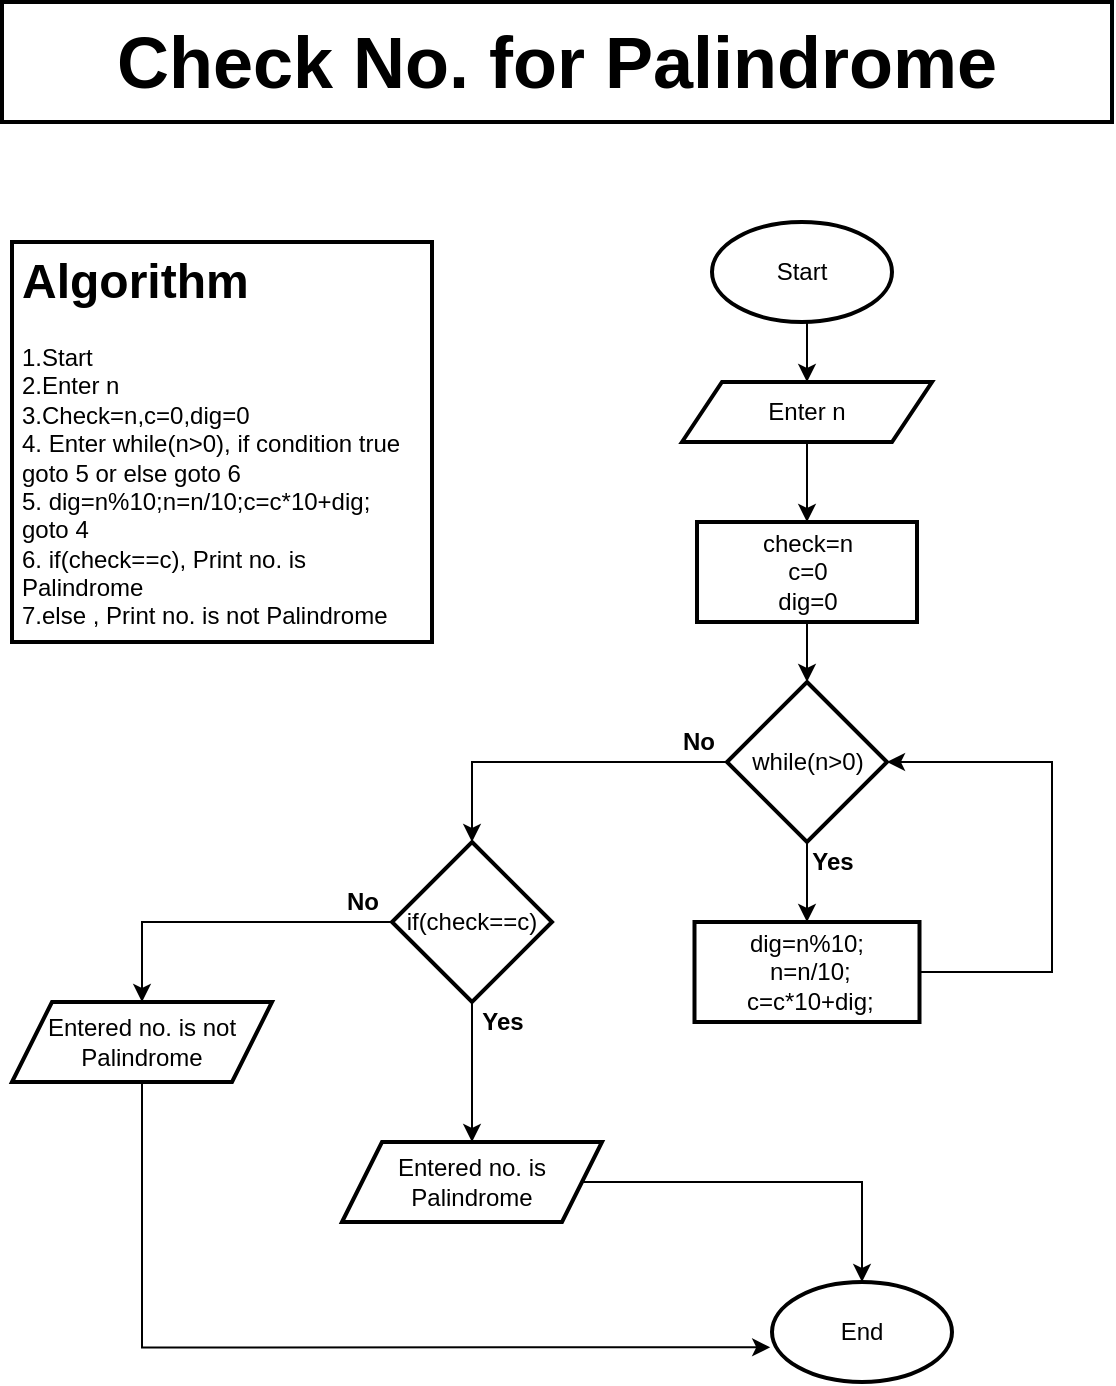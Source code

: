 <mxfile version="13.9.9" type="device"><diagram id="B2ujRFTjWf0ACJn7lkDY" name="Page-1"><mxGraphModel dx="853" dy="487" grid="1" gridSize="10" guides="1" tooltips="1" connect="1" arrows="1" fold="1" page="1" pageScale="1" pageWidth="850" pageHeight="1100" background="#FFFFFF" math="0" shadow="0"><root><mxCell id="0"/><mxCell id="1" parent="0"/><mxCell id="EV7vEKCKRl1k2txpTrd_-1" value="&lt;h1&gt;Algorithm&lt;/h1&gt;&lt;div&gt;1.Start&lt;/div&gt;&lt;div&gt;2.Enter n&lt;/div&gt;&lt;div&gt;3.Check=n,c=0,dig=0&lt;/div&gt;&lt;div&gt;4. Enter while(n&amp;gt;0), if condition true goto 5 or else goto 6&lt;/div&gt;&lt;div&gt;5.&amp;nbsp;&lt;span&gt;dig=n%10;&lt;/span&gt;&lt;span&gt;n=n/10;&lt;/span&gt;&lt;span&gt;c=c*10+dig;&lt;/span&gt;&lt;/div&gt;&lt;div&gt;&lt;span&gt;goto 4&lt;/span&gt;&lt;/div&gt;&lt;div&gt;&lt;/div&gt;6. if(check==c), Print no. is Palindrome&lt;br&gt;7.else , Print no. is not Palindrome" style="text;html=1;fillColor=none;spacing=5;spacingTop=-20;whiteSpace=wrap;overflow=hidden;rounded=0;strokeColor=#000000;strokeWidth=2;" vertex="1" parent="1"><mxGeometry x="180" y="250" width="210" height="200" as="geometry"/></mxCell><mxCell id="EV7vEKCKRl1k2txpTrd_-2" value="&lt;font style=&quot;font-size: 36px&quot;&gt;Check No. for Palindrome&lt;/font&gt;" style="text;html=1;fillColor=none;align=center;verticalAlign=middle;whiteSpace=wrap;rounded=0;fontStyle=1;strokeColor=#000000;strokeWidth=2;" vertex="1" parent="1"><mxGeometry x="175" y="130" width="555" height="60" as="geometry"/></mxCell><mxCell id="EV7vEKCKRl1k2txpTrd_-16" style="edgeStyle=orthogonalEdgeStyle;rounded=0;orthogonalLoop=1;jettySize=auto;html=1;exitX=0.5;exitY=1;exitDx=0;exitDy=0;entryX=0.5;entryY=0;entryDx=0;entryDy=0;" edge="1" parent="1" source="EV7vEKCKRl1k2txpTrd_-3" target="EV7vEKCKRl1k2txpTrd_-5"><mxGeometry relative="1" as="geometry"/></mxCell><mxCell id="EV7vEKCKRl1k2txpTrd_-3" value="Start" style="ellipse;whiteSpace=wrap;html=1;strokeColor=#000000;strokeWidth=2;" vertex="1" parent="1"><mxGeometry x="530" y="240" width="90" height="50" as="geometry"/></mxCell><mxCell id="EV7vEKCKRl1k2txpTrd_-4" value="End" style="ellipse;whiteSpace=wrap;html=1;strokeColor=#000000;strokeWidth=2;" vertex="1" parent="1"><mxGeometry x="560" y="770" width="90" height="50" as="geometry"/></mxCell><mxCell id="EV7vEKCKRl1k2txpTrd_-17" style="edgeStyle=orthogonalEdgeStyle;rounded=0;orthogonalLoop=1;jettySize=auto;html=1;exitX=0.5;exitY=1;exitDx=0;exitDy=0;entryX=0.5;entryY=0;entryDx=0;entryDy=0;" edge="1" parent="1" source="EV7vEKCKRl1k2txpTrd_-5" target="EV7vEKCKRl1k2txpTrd_-6"><mxGeometry relative="1" as="geometry"/></mxCell><mxCell id="EV7vEKCKRl1k2txpTrd_-5" value="Enter n" style="shape=parallelogram;perimeter=parallelogramPerimeter;whiteSpace=wrap;html=1;fixedSize=1;strokeColor=#000000;strokeWidth=2;" vertex="1" parent="1"><mxGeometry x="515" y="320" width="125" height="30" as="geometry"/></mxCell><mxCell id="EV7vEKCKRl1k2txpTrd_-18" style="edgeStyle=orthogonalEdgeStyle;rounded=0;orthogonalLoop=1;jettySize=auto;html=1;exitX=0.5;exitY=1;exitDx=0;exitDy=0;entryX=0.5;entryY=0;entryDx=0;entryDy=0;" edge="1" parent="1" source="EV7vEKCKRl1k2txpTrd_-6" target="EV7vEKCKRl1k2txpTrd_-7"><mxGeometry relative="1" as="geometry"/></mxCell><mxCell id="EV7vEKCKRl1k2txpTrd_-6" value="&lt;span style=&quot;text-align: left&quot;&gt;check=n&lt;br&gt;c=0&lt;br&gt;dig=0&lt;/span&gt;" style="rounded=0;whiteSpace=wrap;html=1;strokeColor=#000000;strokeWidth=2;" vertex="1" parent="1"><mxGeometry x="522.5" y="390" width="110" height="50" as="geometry"/></mxCell><mxCell id="EV7vEKCKRl1k2txpTrd_-10" style="edgeStyle=orthogonalEdgeStyle;rounded=0;orthogonalLoop=1;jettySize=auto;html=1;exitX=0;exitY=0.5;exitDx=0;exitDy=0;entryX=0.5;entryY=0;entryDx=0;entryDy=0;" edge="1" parent="1" source="EV7vEKCKRl1k2txpTrd_-7" target="EV7vEKCKRl1k2txpTrd_-9"><mxGeometry relative="1" as="geometry"/></mxCell><mxCell id="EV7vEKCKRl1k2txpTrd_-14" style="edgeStyle=orthogonalEdgeStyle;rounded=0;orthogonalLoop=1;jettySize=auto;html=1;exitX=0.5;exitY=1;exitDx=0;exitDy=0;entryX=0.5;entryY=0;entryDx=0;entryDy=0;" edge="1" parent="1" source="EV7vEKCKRl1k2txpTrd_-7" target="EV7vEKCKRl1k2txpTrd_-8"><mxGeometry relative="1" as="geometry"/></mxCell><mxCell id="EV7vEKCKRl1k2txpTrd_-7" value="while(n&gt;0)" style="rhombus;whiteSpace=wrap;html=1;strokeColor=#000000;strokeWidth=2;" vertex="1" parent="1"><mxGeometry x="537.5" y="470" width="80" height="80" as="geometry"/></mxCell><mxCell id="EV7vEKCKRl1k2txpTrd_-15" style="edgeStyle=orthogonalEdgeStyle;rounded=0;orthogonalLoop=1;jettySize=auto;html=1;exitX=1;exitY=0.5;exitDx=0;exitDy=0;entryX=1;entryY=0.5;entryDx=0;entryDy=0;" edge="1" parent="1" source="EV7vEKCKRl1k2txpTrd_-8" target="EV7vEKCKRl1k2txpTrd_-7"><mxGeometry relative="1" as="geometry"><Array as="points"><mxPoint x="700" y="615"/><mxPoint x="700" y="510"/></Array></mxGeometry></mxCell><mxCell id="EV7vEKCKRl1k2txpTrd_-8" value="dig=n%10;&lt;br&gt;&amp;nbsp;n=n/10;&lt;br&gt;&amp;nbsp;c=c*10+dig;" style="rounded=0;whiteSpace=wrap;html=1;strokeColor=#000000;strokeWidth=2;" vertex="1" parent="1"><mxGeometry x="521.25" y="590" width="112.5" height="50" as="geometry"/></mxCell><mxCell id="EV7vEKCKRl1k2txpTrd_-21" style="edgeStyle=orthogonalEdgeStyle;rounded=0;orthogonalLoop=1;jettySize=auto;html=1;exitX=0.5;exitY=1;exitDx=0;exitDy=0;" edge="1" parent="1" source="EV7vEKCKRl1k2txpTrd_-9" target="EV7vEKCKRl1k2txpTrd_-12"><mxGeometry relative="1" as="geometry"/></mxCell><mxCell id="EV7vEKCKRl1k2txpTrd_-22" style="edgeStyle=orthogonalEdgeStyle;rounded=0;orthogonalLoop=1;jettySize=auto;html=1;exitX=0;exitY=0.5;exitDx=0;exitDy=0;entryX=0.5;entryY=0;entryDx=0;entryDy=0;" edge="1" parent="1" source="EV7vEKCKRl1k2txpTrd_-9" target="EV7vEKCKRl1k2txpTrd_-13"><mxGeometry relative="1" as="geometry"/></mxCell><mxCell id="EV7vEKCKRl1k2txpTrd_-9" value="if(check==c)" style="rhombus;whiteSpace=wrap;html=1;strokeColor=#000000;strokeWidth=2;" vertex="1" parent="1"><mxGeometry x="370" y="550" width="80" height="80" as="geometry"/></mxCell><mxCell id="EV7vEKCKRl1k2txpTrd_-23" style="edgeStyle=orthogonalEdgeStyle;rounded=0;orthogonalLoop=1;jettySize=auto;html=1;exitX=1;exitY=0.5;exitDx=0;exitDy=0;entryX=0.5;entryY=0;entryDx=0;entryDy=0;" edge="1" parent="1" source="EV7vEKCKRl1k2txpTrd_-12" target="EV7vEKCKRl1k2txpTrd_-4"><mxGeometry relative="1" as="geometry"/></mxCell><mxCell id="EV7vEKCKRl1k2txpTrd_-12" value="Entered no. is Palindrome" style="shape=parallelogram;perimeter=parallelogramPerimeter;whiteSpace=wrap;html=1;fixedSize=1;strokeColor=#000000;strokeWidth=2;" vertex="1" parent="1"><mxGeometry x="345" y="700" width="130" height="40" as="geometry"/></mxCell><mxCell id="EV7vEKCKRl1k2txpTrd_-24" style="edgeStyle=orthogonalEdgeStyle;rounded=0;orthogonalLoop=1;jettySize=auto;html=1;exitX=0.5;exitY=1;exitDx=0;exitDy=0;entryX=-0.01;entryY=0.653;entryDx=0;entryDy=0;entryPerimeter=0;" edge="1" parent="1" source="EV7vEKCKRl1k2txpTrd_-13" target="EV7vEKCKRl1k2txpTrd_-4"><mxGeometry relative="1" as="geometry"/></mxCell><mxCell id="EV7vEKCKRl1k2txpTrd_-13" value="Entered no. is not Palindrome" style="shape=parallelogram;perimeter=parallelogramPerimeter;whiteSpace=wrap;html=1;fixedSize=1;strokeColor=#000000;strokeWidth=2;" vertex="1" parent="1"><mxGeometry x="180" y="630" width="130" height="40" as="geometry"/></mxCell><mxCell id="EV7vEKCKRl1k2txpTrd_-25" value="&lt;b&gt;Yes&lt;/b&gt;" style="text;html=1;align=center;verticalAlign=middle;resizable=0;points=[];autosize=1;" vertex="1" parent="1"><mxGeometry x="570" y="550" width="40" height="20" as="geometry"/></mxCell><mxCell id="EV7vEKCKRl1k2txpTrd_-26" value="No" style="text;html=1;align=center;verticalAlign=middle;resizable=0;points=[];autosize=1;fontStyle=1" vertex="1" parent="1"><mxGeometry x="507.5" y="490" width="30" height="20" as="geometry"/></mxCell><mxCell id="EV7vEKCKRl1k2txpTrd_-27" value="&lt;b&gt;Yes&lt;/b&gt;" style="text;html=1;align=center;verticalAlign=middle;resizable=0;points=[];autosize=1;" vertex="1" parent="1"><mxGeometry x="405" y="630" width="40" height="20" as="geometry"/></mxCell><mxCell id="EV7vEKCKRl1k2txpTrd_-28" value="No" style="text;html=1;align=center;verticalAlign=middle;resizable=0;points=[];autosize=1;fontStyle=1" vertex="1" parent="1"><mxGeometry x="340" y="570" width="30" height="20" as="geometry"/></mxCell></root></mxGraphModel></diagram></mxfile>